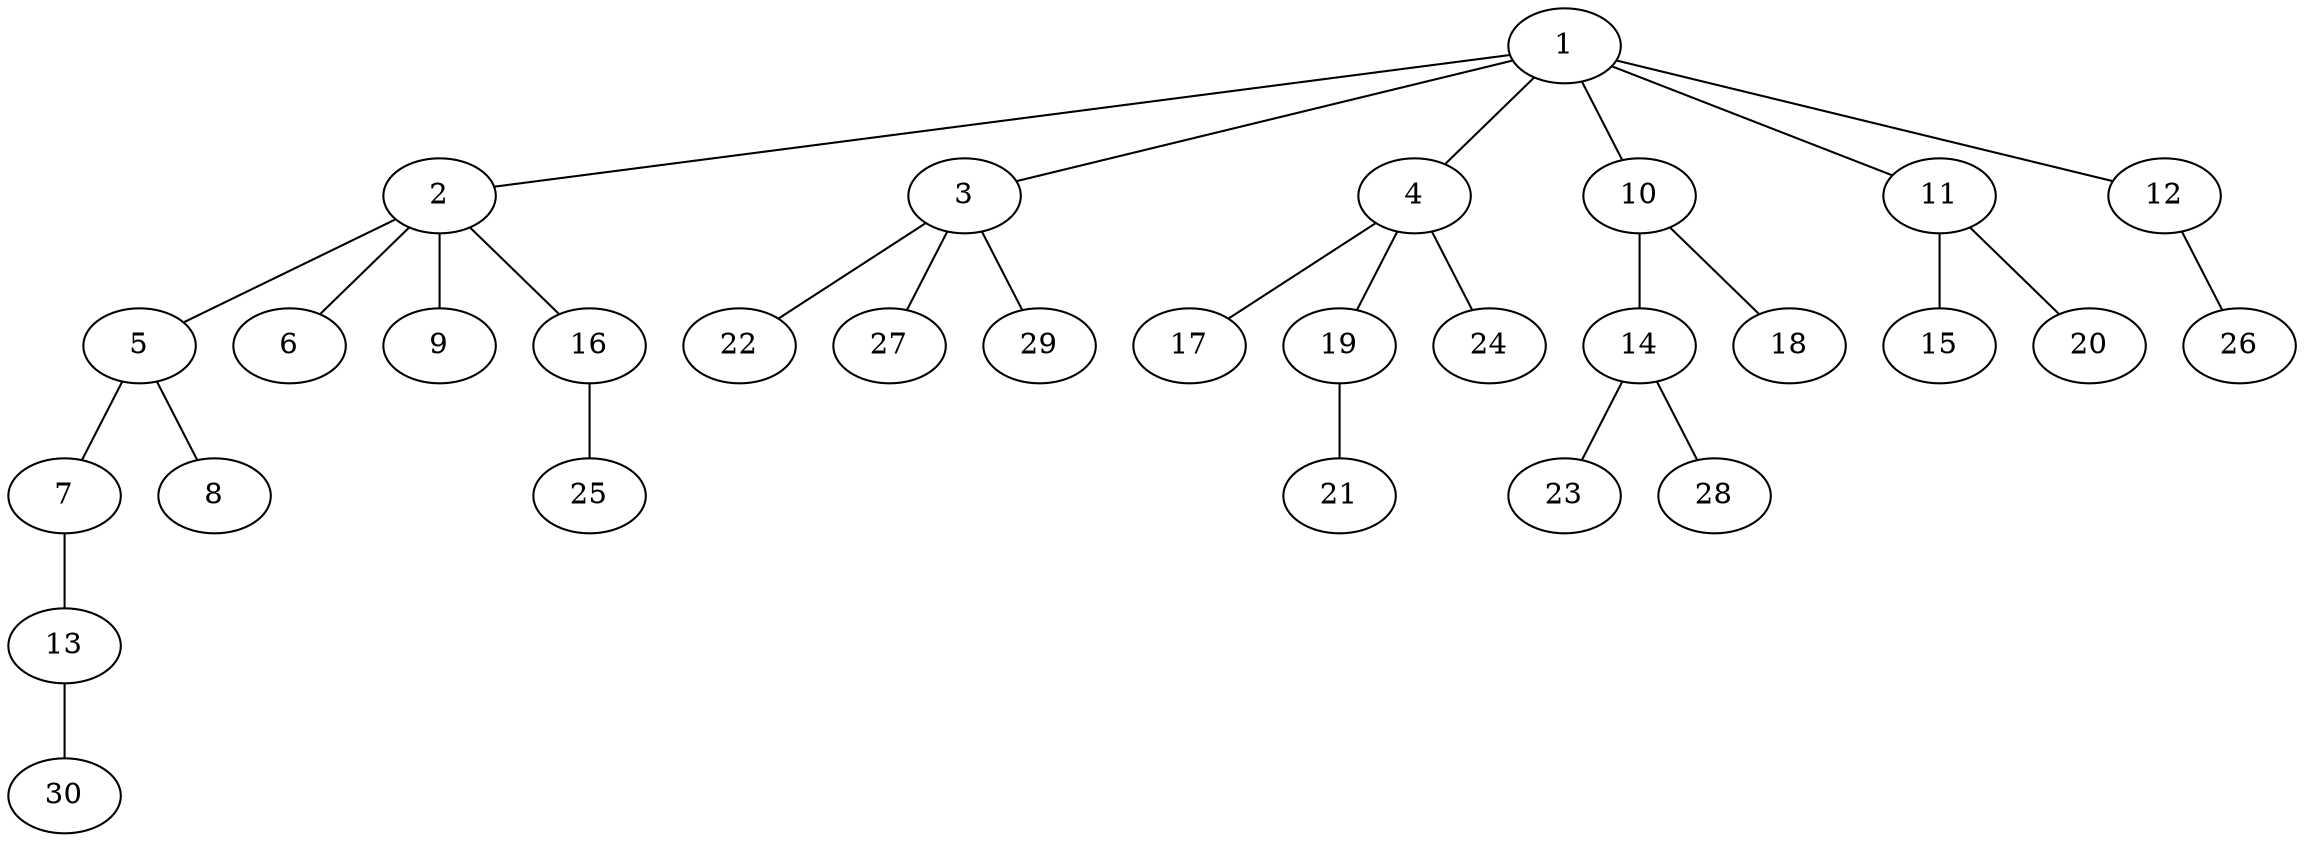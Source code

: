 graph graphname {1--2
1--3
1--4
1--10
1--11
1--12
2--5
2--6
2--9
2--16
3--22
3--27
3--29
4--17
4--19
4--24
5--7
5--8
7--13
10--14
10--18
11--15
11--20
12--26
13--30
14--23
14--28
16--25
19--21
}